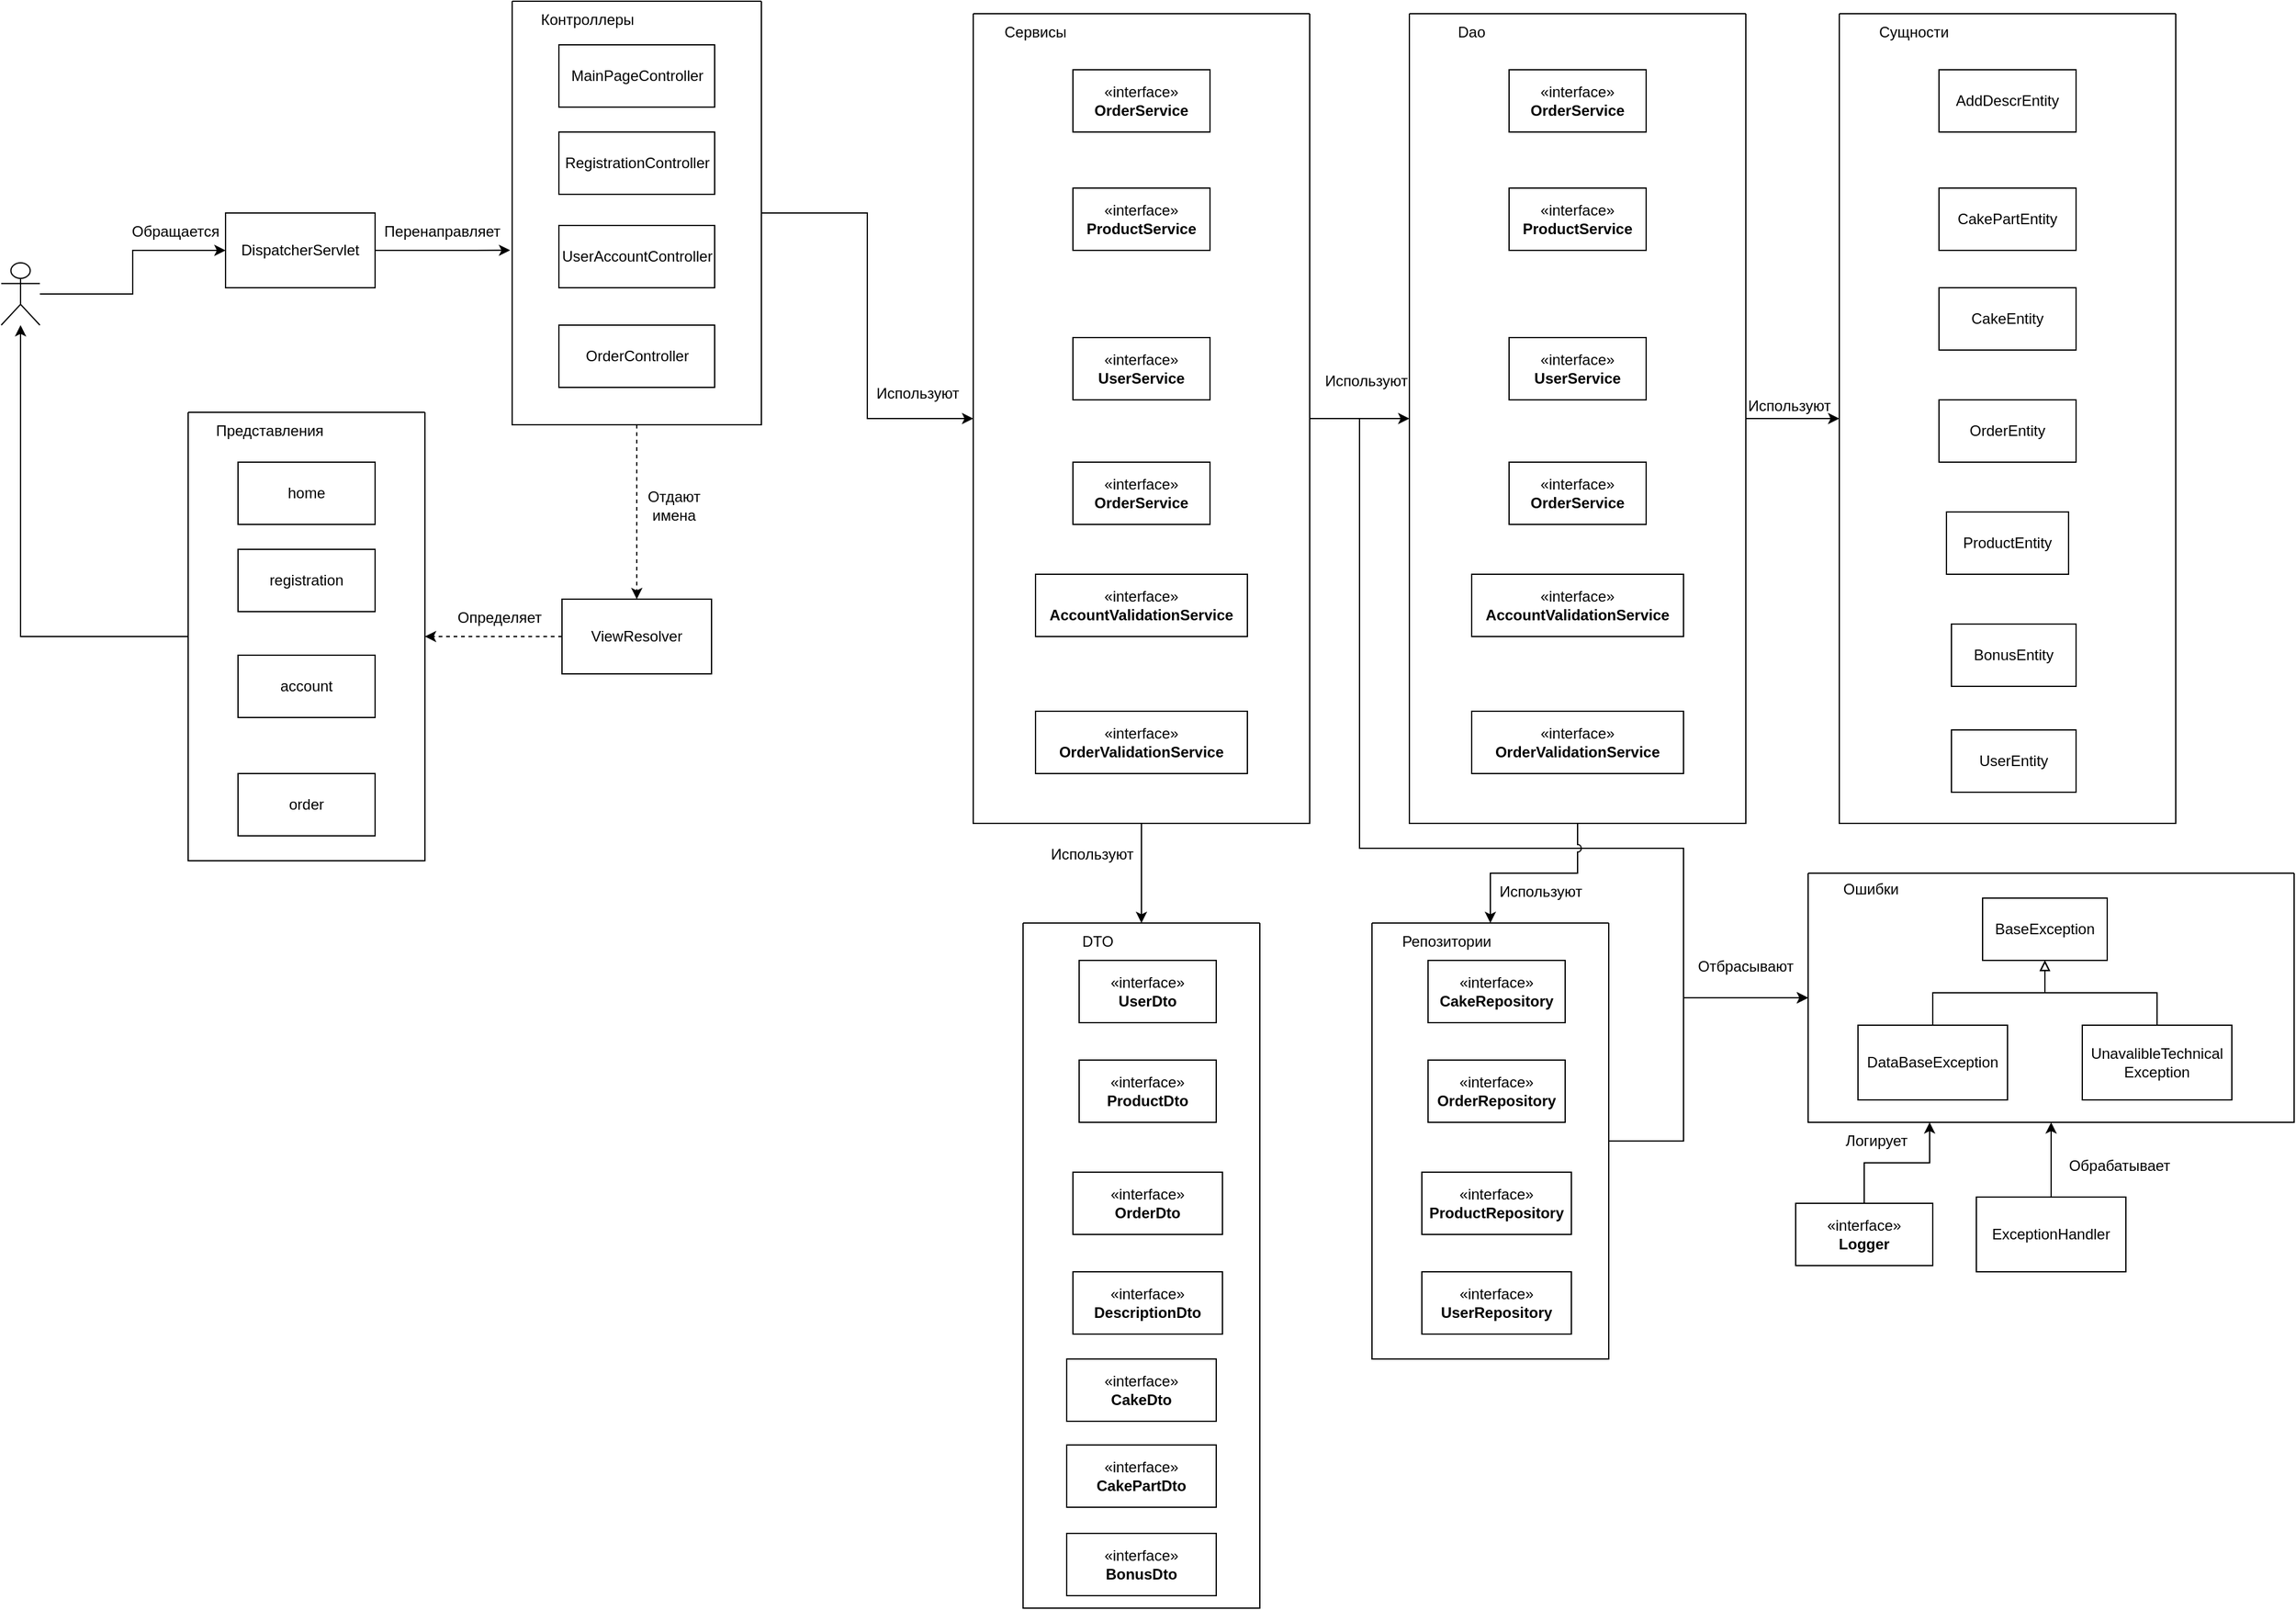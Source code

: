 <mxfile version="21.1.8" type="device">
  <diagram id="FrJY5ePhACFEH0E0yAww" name="Страница 1">
    <mxGraphModel dx="1434" dy="756" grid="1" gridSize="10" guides="1" tooltips="1" connect="1" arrows="1" fold="1" page="1" pageScale="1" pageWidth="827" pageHeight="1169" math="0" shadow="0">
      <root>
        <mxCell id="0" />
        <mxCell id="1" parent="0" />
        <mxCell id="nTTlJRHmubviOf54LsZv-21" style="edgeStyle=orthogonalEdgeStyle;rounded=0;orthogonalLoop=1;jettySize=auto;html=1;entryX=0;entryY=0.5;entryDx=0;entryDy=0;" edge="1" parent="1" source="-BYBEjxCW-A5tZAeEb4K-25" target="nTTlJRHmubviOf54LsZv-18">
          <mxGeometry relative="1" as="geometry" />
        </mxCell>
        <mxCell id="-BYBEjxCW-A5tZAeEb4K-25" value="" style="shape=umlActor;verticalLabelPosition=bottom;verticalAlign=top;html=1;" parent="1" vertex="1">
          <mxGeometry x="30" y="220" width="31" height="50" as="geometry" />
        </mxCell>
        <mxCell id="nTTlJRHmubviOf54LsZv-16" style="edgeStyle=orthogonalEdgeStyle;rounded=0;orthogonalLoop=1;jettySize=auto;html=1;exitX=0;exitY=0.5;exitDx=0;exitDy=0;" edge="1" parent="1" source="nTTlJRHmubviOf54LsZv-9" target="-BYBEjxCW-A5tZAeEb4K-25">
          <mxGeometry relative="1" as="geometry" />
        </mxCell>
        <mxCell id="nTTlJRHmubviOf54LsZv-9" value="" style="swimlane;startSize=0;" vertex="1" parent="1">
          <mxGeometry x="180" y="340" width="190" height="360" as="geometry" />
        </mxCell>
        <mxCell id="nTTlJRHmubviOf54LsZv-10" value="Представления" style="text;html=1;align=center;verticalAlign=middle;resizable=0;points=[];autosize=1;strokeColor=none;fillColor=none;" vertex="1" parent="nTTlJRHmubviOf54LsZv-9">
          <mxGeometry x="10" width="110" height="30" as="geometry" />
        </mxCell>
        <mxCell id="nTTlJRHmubviOf54LsZv-5" value="home" style="html=1;whiteSpace=wrap;" vertex="1" parent="nTTlJRHmubviOf54LsZv-9">
          <mxGeometry x="40" y="40" width="110" height="50" as="geometry" />
        </mxCell>
        <mxCell id="nTTlJRHmubviOf54LsZv-6" value="registration" style="html=1;whiteSpace=wrap;" vertex="1" parent="nTTlJRHmubviOf54LsZv-9">
          <mxGeometry x="40" y="110" width="110" height="50" as="geometry" />
        </mxCell>
        <mxCell id="nTTlJRHmubviOf54LsZv-4" value="account" style="html=1;whiteSpace=wrap;" vertex="1" parent="nTTlJRHmubviOf54LsZv-9">
          <mxGeometry x="40" y="195" width="110" height="50" as="geometry" />
        </mxCell>
        <mxCell id="nTTlJRHmubviOf54LsZv-7" value="order" style="html=1;whiteSpace=wrap;" vertex="1" parent="nTTlJRHmubviOf54LsZv-9">
          <mxGeometry x="40" y="290" width="110" height="50" as="geometry" />
        </mxCell>
        <mxCell id="nTTlJRHmubviOf54LsZv-12" style="edgeStyle=orthogonalEdgeStyle;rounded=0;orthogonalLoop=1;jettySize=auto;html=1;exitX=0;exitY=0.5;exitDx=0;exitDy=0;entryX=1;entryY=0.5;entryDx=0;entryDy=0;dashed=1;" edge="1" parent="1" source="nTTlJRHmubviOf54LsZv-11" target="nTTlJRHmubviOf54LsZv-9">
          <mxGeometry relative="1" as="geometry">
            <Array as="points">
              <mxPoint x="410" y="520" />
              <mxPoint x="410" y="520" />
            </Array>
          </mxGeometry>
        </mxCell>
        <mxCell id="nTTlJRHmubviOf54LsZv-11" value="ViewResolver" style="rounded=0;whiteSpace=wrap;html=1;" vertex="1" parent="1">
          <mxGeometry x="480" y="490" width="120" height="60" as="geometry" />
        </mxCell>
        <mxCell id="nTTlJRHmubviOf54LsZv-13" value="Определяет" style="text;html=1;strokeColor=none;fillColor=none;align=center;verticalAlign=middle;whiteSpace=wrap;rounded=0;" vertex="1" parent="1">
          <mxGeometry x="400" y="490" width="60" height="30" as="geometry" />
        </mxCell>
        <mxCell id="nTTlJRHmubviOf54LsZv-32" style="edgeStyle=orthogonalEdgeStyle;rounded=0;orthogonalLoop=1;jettySize=auto;html=1;exitX=1;exitY=0.5;exitDx=0;exitDy=0;entryX=-0.008;entryY=0.588;entryDx=0;entryDy=0;entryPerimeter=0;" edge="1" parent="1" source="nTTlJRHmubviOf54LsZv-18" target="nTTlJRHmubviOf54LsZv-25">
          <mxGeometry relative="1" as="geometry" />
        </mxCell>
        <mxCell id="nTTlJRHmubviOf54LsZv-18" value="DispatcherServlet" style="rounded=0;whiteSpace=wrap;html=1;" vertex="1" parent="1">
          <mxGeometry x="210" y="180" width="120" height="60" as="geometry" />
        </mxCell>
        <mxCell id="nTTlJRHmubviOf54LsZv-22" value="Обращается" style="text;html=1;strokeColor=none;fillColor=none;align=center;verticalAlign=middle;whiteSpace=wrap;rounded=0;" vertex="1" parent="1">
          <mxGeometry x="140" y="180" width="60" height="30" as="geometry" />
        </mxCell>
        <mxCell id="nTTlJRHmubviOf54LsZv-110" style="edgeStyle=orthogonalEdgeStyle;rounded=0;orthogonalLoop=1;jettySize=auto;html=1;exitX=0.5;exitY=1;exitDx=0;exitDy=0;entryX=0.5;entryY=0;entryDx=0;entryDy=0;dashed=1;" edge="1" parent="1" source="nTTlJRHmubviOf54LsZv-25" target="nTTlJRHmubviOf54LsZv-11">
          <mxGeometry relative="1" as="geometry" />
        </mxCell>
        <mxCell id="nTTlJRHmubviOf54LsZv-162" style="edgeStyle=orthogonalEdgeStyle;rounded=0;orthogonalLoop=1;jettySize=auto;html=1;exitX=1;exitY=0.5;exitDx=0;exitDy=0;entryX=0;entryY=0.5;entryDx=0;entryDy=0;" edge="1" parent="1" source="nTTlJRHmubviOf54LsZv-25" target="nTTlJRHmubviOf54LsZv-34">
          <mxGeometry relative="1" as="geometry" />
        </mxCell>
        <mxCell id="nTTlJRHmubviOf54LsZv-25" value="" style="swimlane;startSize=0;" vertex="1" parent="1">
          <mxGeometry x="440" y="10" width="200" height="340" as="geometry" />
        </mxCell>
        <mxCell id="nTTlJRHmubviOf54LsZv-27" value="Контроллеры" style="text;html=1;align=center;verticalAlign=middle;resizable=0;points=[];autosize=1;strokeColor=none;fillColor=none;" vertex="1" parent="nTTlJRHmubviOf54LsZv-25">
          <mxGeometry x="10" width="100" height="30" as="geometry" />
        </mxCell>
        <mxCell id="nTTlJRHmubviOf54LsZv-28" value="MainPageController" style="html=1;whiteSpace=wrap;" vertex="1" parent="nTTlJRHmubviOf54LsZv-25">
          <mxGeometry x="37.5" y="35" width="125" height="50" as="geometry" />
        </mxCell>
        <mxCell id="nTTlJRHmubviOf54LsZv-29" value="RegistrationController" style="html=1;whiteSpace=wrap;" vertex="1" parent="nTTlJRHmubviOf54LsZv-25">
          <mxGeometry x="37.5" y="105" width="125" height="50" as="geometry" />
        </mxCell>
        <mxCell id="nTTlJRHmubviOf54LsZv-30" value="UserAccountController" style="html=1;whiteSpace=wrap;" vertex="1" parent="nTTlJRHmubviOf54LsZv-25">
          <mxGeometry x="37.5" y="180" width="125" height="50" as="geometry" />
        </mxCell>
        <mxCell id="nTTlJRHmubviOf54LsZv-31" value="OrderController" style="html=1;whiteSpace=wrap;" vertex="1" parent="nTTlJRHmubviOf54LsZv-25">
          <mxGeometry x="37.5" y="260" width="125" height="50" as="geometry" />
        </mxCell>
        <mxCell id="nTTlJRHmubviOf54LsZv-33" value="Перенаправляет" style="text;html=1;strokeColor=none;fillColor=none;align=center;verticalAlign=middle;whiteSpace=wrap;rounded=0;" vertex="1" parent="1">
          <mxGeometry x="354" y="180" width="60" height="30" as="geometry" />
        </mxCell>
        <mxCell id="nTTlJRHmubviOf54LsZv-164" style="edgeStyle=orthogonalEdgeStyle;rounded=0;orthogonalLoop=1;jettySize=auto;html=1;exitX=1;exitY=0.5;exitDx=0;exitDy=0;entryX=0;entryY=0.5;entryDx=0;entryDy=0;" edge="1" parent="1" source="nTTlJRHmubviOf54LsZv-34" target="nTTlJRHmubviOf54LsZv-99">
          <mxGeometry relative="1" as="geometry" />
        </mxCell>
        <mxCell id="nTTlJRHmubviOf54LsZv-170" style="edgeStyle=orthogonalEdgeStyle;rounded=0;orthogonalLoop=1;jettySize=auto;html=1;exitX=1;exitY=0.5;exitDx=0;exitDy=0;entryX=0;entryY=0.5;entryDx=0;entryDy=0;" edge="1" parent="1" source="nTTlJRHmubviOf54LsZv-34" target="nTTlJRHmubviOf54LsZv-145">
          <mxGeometry relative="1" as="geometry">
            <Array as="points">
              <mxPoint x="1120" y="345" />
              <mxPoint x="1120" y="690" />
              <mxPoint x="1380" y="690" />
              <mxPoint x="1380" y="810" />
            </Array>
          </mxGeometry>
        </mxCell>
        <mxCell id="nTTlJRHmubviOf54LsZv-174" style="edgeStyle=orthogonalEdgeStyle;rounded=0;orthogonalLoop=1;jettySize=auto;html=1;exitX=0.5;exitY=1;exitDx=0;exitDy=0;entryX=0.5;entryY=0;entryDx=0;entryDy=0;" edge="1" parent="1" source="nTTlJRHmubviOf54LsZv-34" target="nTTlJRHmubviOf54LsZv-55">
          <mxGeometry relative="1" as="geometry" />
        </mxCell>
        <mxCell id="nTTlJRHmubviOf54LsZv-34" value="" style="swimlane;startSize=0;" vertex="1" parent="1">
          <mxGeometry x="810" y="20" width="270" height="650" as="geometry" />
        </mxCell>
        <mxCell id="nTTlJRHmubviOf54LsZv-37" value="Сервисы" style="text;html=1;strokeColor=none;fillColor=none;align=center;verticalAlign=middle;whiteSpace=wrap;rounded=0;" vertex="1" parent="nTTlJRHmubviOf54LsZv-34">
          <mxGeometry x="20" width="60" height="30" as="geometry" />
        </mxCell>
        <mxCell id="nTTlJRHmubviOf54LsZv-39" value="«interface»&lt;br&gt;&lt;b&gt;OrderService&lt;/b&gt;" style="html=1;whiteSpace=wrap;" vertex="1" parent="nTTlJRHmubviOf54LsZv-34">
          <mxGeometry x="80" y="45" width="110" height="50" as="geometry" />
        </mxCell>
        <mxCell id="nTTlJRHmubviOf54LsZv-40" value="«interface»&lt;br&gt;&lt;b&gt;ProductService&lt;/b&gt;" style="html=1;whiteSpace=wrap;" vertex="1" parent="nTTlJRHmubviOf54LsZv-34">
          <mxGeometry x="80" y="140" width="110" height="50" as="geometry" />
        </mxCell>
        <mxCell id="nTTlJRHmubviOf54LsZv-43" value="«interface»&lt;br&gt;&lt;b&gt;UserService&lt;/b&gt;" style="html=1;whiteSpace=wrap;" vertex="1" parent="nTTlJRHmubviOf54LsZv-34">
          <mxGeometry x="80" y="260" width="110" height="50" as="geometry" />
        </mxCell>
        <mxCell id="nTTlJRHmubviOf54LsZv-44" value="«interface»&lt;br&gt;&lt;b&gt;AccountValidationService&lt;/b&gt;" style="html=1;whiteSpace=wrap;" vertex="1" parent="nTTlJRHmubviOf54LsZv-34">
          <mxGeometry x="50" y="450" width="170" height="50" as="geometry" />
        </mxCell>
        <mxCell id="nTTlJRHmubviOf54LsZv-45" value="«interface»&lt;br&gt;&lt;b&gt;OrderService&lt;/b&gt;" style="html=1;whiteSpace=wrap;" vertex="1" parent="nTTlJRHmubviOf54LsZv-34">
          <mxGeometry x="80" y="360" width="110" height="50" as="geometry" />
        </mxCell>
        <mxCell id="nTTlJRHmubviOf54LsZv-46" value="«interface»&lt;br&gt;&lt;b&gt;OrderValidationService&lt;/b&gt;" style="html=1;whiteSpace=wrap;" vertex="1" parent="nTTlJRHmubviOf54LsZv-34">
          <mxGeometry x="50" y="560" width="170" height="50" as="geometry" />
        </mxCell>
        <mxCell id="nTTlJRHmubviOf54LsZv-90" value="" style="swimlane;startSize=0;" vertex="1" parent="1">
          <mxGeometry x="1505" y="20" width="270" height="650" as="geometry" />
        </mxCell>
        <mxCell id="nTTlJRHmubviOf54LsZv-91" value="Сущности" style="text;html=1;strokeColor=none;fillColor=none;align=center;verticalAlign=middle;whiteSpace=wrap;rounded=0;" vertex="1" parent="nTTlJRHmubviOf54LsZv-90">
          <mxGeometry x="30" width="60" height="30" as="geometry" />
        </mxCell>
        <mxCell id="nTTlJRHmubviOf54LsZv-92" value="AddDescrEntity" style="html=1;whiteSpace=wrap;" vertex="1" parent="nTTlJRHmubviOf54LsZv-90">
          <mxGeometry x="80" y="45" width="110" height="50" as="geometry" />
        </mxCell>
        <mxCell id="nTTlJRHmubviOf54LsZv-93" value="CakePartEntity" style="html=1;whiteSpace=wrap;" vertex="1" parent="nTTlJRHmubviOf54LsZv-90">
          <mxGeometry x="80" y="140" width="110" height="50" as="geometry" />
        </mxCell>
        <mxCell id="nTTlJRHmubviOf54LsZv-94" value="CakeEntity" style="html=1;whiteSpace=wrap;" vertex="1" parent="nTTlJRHmubviOf54LsZv-90">
          <mxGeometry x="80" y="220" width="110" height="50" as="geometry" />
        </mxCell>
        <mxCell id="nTTlJRHmubviOf54LsZv-95" value="ProductEntity" style="html=1;whiteSpace=wrap;" vertex="1" parent="nTTlJRHmubviOf54LsZv-90">
          <mxGeometry x="86" y="400" width="98" height="50" as="geometry" />
        </mxCell>
        <mxCell id="nTTlJRHmubviOf54LsZv-96" value="OrderEntity" style="html=1;whiteSpace=wrap;" vertex="1" parent="nTTlJRHmubviOf54LsZv-90">
          <mxGeometry x="80" y="310" width="110" height="50" as="geometry" />
        </mxCell>
        <mxCell id="nTTlJRHmubviOf54LsZv-97" value="BonusEntity" style="html=1;whiteSpace=wrap;" vertex="1" parent="nTTlJRHmubviOf54LsZv-90">
          <mxGeometry x="90" y="490" width="100" height="50" as="geometry" />
        </mxCell>
        <mxCell id="nTTlJRHmubviOf54LsZv-98" value="UserEntity" style="html=1;whiteSpace=wrap;" vertex="1" parent="nTTlJRHmubviOf54LsZv-90">
          <mxGeometry x="90" y="575" width="100" height="50" as="geometry" />
        </mxCell>
        <mxCell id="nTTlJRHmubviOf54LsZv-166" style="edgeStyle=orthogonalEdgeStyle;rounded=0;orthogonalLoop=1;jettySize=auto;html=1;exitX=1;exitY=0.5;exitDx=0;exitDy=0;entryX=0;entryY=0.5;entryDx=0;entryDy=0;" edge="1" parent="1" source="nTTlJRHmubviOf54LsZv-99" target="nTTlJRHmubviOf54LsZv-90">
          <mxGeometry relative="1" as="geometry" />
        </mxCell>
        <mxCell id="nTTlJRHmubviOf54LsZv-178" style="edgeStyle=orthogonalEdgeStyle;rounded=0;orthogonalLoop=1;jettySize=auto;html=1;exitX=0.5;exitY=1;exitDx=0;exitDy=0;entryX=0.5;entryY=0;entryDx=0;entryDy=0;jumpStyle=arc;" edge="1" parent="1" source="nTTlJRHmubviOf54LsZv-99" target="nTTlJRHmubviOf54LsZv-136">
          <mxGeometry relative="1" as="geometry" />
        </mxCell>
        <mxCell id="nTTlJRHmubviOf54LsZv-99" value="" style="swimlane;startSize=0;" vertex="1" parent="1">
          <mxGeometry x="1160" y="20" width="270" height="650" as="geometry" />
        </mxCell>
        <mxCell id="nTTlJRHmubviOf54LsZv-100" value="Dao" style="text;html=1;strokeColor=none;fillColor=none;align=center;verticalAlign=middle;whiteSpace=wrap;rounded=0;" vertex="1" parent="nTTlJRHmubviOf54LsZv-99">
          <mxGeometry x="20" width="60" height="30" as="geometry" />
        </mxCell>
        <mxCell id="nTTlJRHmubviOf54LsZv-101" value="«interface»&lt;br&gt;&lt;b&gt;OrderService&lt;/b&gt;" style="html=1;whiteSpace=wrap;" vertex="1" parent="nTTlJRHmubviOf54LsZv-99">
          <mxGeometry x="80" y="45" width="110" height="50" as="geometry" />
        </mxCell>
        <mxCell id="nTTlJRHmubviOf54LsZv-102" value="«interface»&lt;br&gt;&lt;b&gt;ProductService&lt;/b&gt;" style="html=1;whiteSpace=wrap;" vertex="1" parent="nTTlJRHmubviOf54LsZv-99">
          <mxGeometry x="80" y="140" width="110" height="50" as="geometry" />
        </mxCell>
        <mxCell id="nTTlJRHmubviOf54LsZv-103" value="«interface»&lt;br&gt;&lt;b&gt;UserService&lt;/b&gt;" style="html=1;whiteSpace=wrap;" vertex="1" parent="nTTlJRHmubviOf54LsZv-99">
          <mxGeometry x="80" y="260" width="110" height="50" as="geometry" />
        </mxCell>
        <mxCell id="nTTlJRHmubviOf54LsZv-104" value="«interface»&lt;br&gt;&lt;b&gt;AccountValidationService&lt;/b&gt;" style="html=1;whiteSpace=wrap;" vertex="1" parent="nTTlJRHmubviOf54LsZv-99">
          <mxGeometry x="50" y="450" width="170" height="50" as="geometry" />
        </mxCell>
        <mxCell id="nTTlJRHmubviOf54LsZv-105" value="«interface»&lt;br&gt;&lt;b&gt;OrderService&lt;/b&gt;" style="html=1;whiteSpace=wrap;" vertex="1" parent="nTTlJRHmubviOf54LsZv-99">
          <mxGeometry x="80" y="360" width="110" height="50" as="geometry" />
        </mxCell>
        <mxCell id="nTTlJRHmubviOf54LsZv-106" value="«interface»&lt;br&gt;&lt;b&gt;OrderValidationService&lt;/b&gt;" style="html=1;whiteSpace=wrap;" vertex="1" parent="nTTlJRHmubviOf54LsZv-99">
          <mxGeometry x="50" y="560" width="170" height="50" as="geometry" />
        </mxCell>
        <mxCell id="nTTlJRHmubviOf54LsZv-55" value="" style="swimlane;startSize=0;" vertex="1" parent="1">
          <mxGeometry x="850" y="750" width="190" height="550" as="geometry" />
        </mxCell>
        <mxCell id="nTTlJRHmubviOf54LsZv-56" value="DTO" style="text;html=1;strokeColor=none;fillColor=none;align=center;verticalAlign=middle;whiteSpace=wrap;rounded=0;" vertex="1" parent="nTTlJRHmubviOf54LsZv-55">
          <mxGeometry x="30" width="60" height="30" as="geometry" />
        </mxCell>
        <mxCell id="nTTlJRHmubviOf54LsZv-57" value="«interface»&lt;br&gt;&lt;b&gt;UserDto&lt;/b&gt;" style="html=1;whiteSpace=wrap;" vertex="1" parent="nTTlJRHmubviOf54LsZv-55">
          <mxGeometry x="45" y="30" width="110" height="50" as="geometry" />
        </mxCell>
        <mxCell id="nTTlJRHmubviOf54LsZv-107" value="«interface»&lt;br&gt;&lt;b&gt;ProductDto&lt;/b&gt;" style="html=1;whiteSpace=wrap;" vertex="1" parent="nTTlJRHmubviOf54LsZv-55">
          <mxGeometry x="45" y="110" width="110" height="50" as="geometry" />
        </mxCell>
        <mxCell id="nTTlJRHmubviOf54LsZv-108" value="«interface»&lt;br&gt;&lt;b&gt;OrderDto&lt;/b&gt;" style="html=1;whiteSpace=wrap;" vertex="1" parent="nTTlJRHmubviOf54LsZv-55">
          <mxGeometry x="40" y="200" width="120" height="50" as="geometry" />
        </mxCell>
        <mxCell id="nTTlJRHmubviOf54LsZv-109" value="«interface»&lt;br&gt;&lt;b&gt;DescriptionDto&lt;/b&gt;" style="html=1;whiteSpace=wrap;" vertex="1" parent="nTTlJRHmubviOf54LsZv-55">
          <mxGeometry x="40" y="280" width="120" height="50" as="geometry" />
        </mxCell>
        <mxCell id="nTTlJRHmubviOf54LsZv-142" value="«interface»&lt;br&gt;&lt;b&gt;CakeDto&lt;/b&gt;" style="html=1;whiteSpace=wrap;" vertex="1" parent="nTTlJRHmubviOf54LsZv-55">
          <mxGeometry x="35" y="350" width="120" height="50" as="geometry" />
        </mxCell>
        <mxCell id="nTTlJRHmubviOf54LsZv-143" value="«interface»&lt;br&gt;&lt;b&gt;CakePartDto&lt;/b&gt;" style="html=1;whiteSpace=wrap;" vertex="1" parent="nTTlJRHmubviOf54LsZv-55">
          <mxGeometry x="35" y="419" width="120" height="50" as="geometry" />
        </mxCell>
        <mxCell id="nTTlJRHmubviOf54LsZv-144" value="«interface»&lt;br&gt;&lt;b&gt;BonusDto&lt;/b&gt;" style="html=1;whiteSpace=wrap;" vertex="1" parent="nTTlJRHmubviOf54LsZv-55">
          <mxGeometry x="35" y="490" width="120" height="50" as="geometry" />
        </mxCell>
        <mxCell id="nTTlJRHmubviOf54LsZv-111" value="Отдают имена" style="text;html=1;strokeColor=none;fillColor=none;align=center;verticalAlign=middle;whiteSpace=wrap;rounded=0;" vertex="1" parent="1">
          <mxGeometry x="540" y="400" width="60" height="30" as="geometry" />
        </mxCell>
        <mxCell id="nTTlJRHmubviOf54LsZv-169" style="edgeStyle=orthogonalEdgeStyle;rounded=0;orthogonalLoop=1;jettySize=auto;html=1;exitX=1;exitY=0.5;exitDx=0;exitDy=0;entryX=0;entryY=0.5;entryDx=0;entryDy=0;" edge="1" parent="1" source="nTTlJRHmubviOf54LsZv-136" target="nTTlJRHmubviOf54LsZv-145">
          <mxGeometry relative="1" as="geometry">
            <Array as="points">
              <mxPoint x="1380" y="925" />
              <mxPoint x="1380" y="810" />
            </Array>
          </mxGeometry>
        </mxCell>
        <mxCell id="nTTlJRHmubviOf54LsZv-136" value="" style="swimlane;startSize=0;" vertex="1" parent="1">
          <mxGeometry x="1130" y="750" width="190" height="350" as="geometry" />
        </mxCell>
        <mxCell id="nTTlJRHmubviOf54LsZv-137" value="Репозитории" style="text;html=1;strokeColor=none;fillColor=none;align=center;verticalAlign=middle;whiteSpace=wrap;rounded=0;" vertex="1" parent="nTTlJRHmubviOf54LsZv-136">
          <mxGeometry x="30" width="60" height="30" as="geometry" />
        </mxCell>
        <mxCell id="nTTlJRHmubviOf54LsZv-138" value="«interface»&lt;br&gt;&lt;b&gt;CakeRepository&lt;/b&gt;" style="html=1;whiteSpace=wrap;" vertex="1" parent="nTTlJRHmubviOf54LsZv-136">
          <mxGeometry x="45" y="30" width="110" height="50" as="geometry" />
        </mxCell>
        <mxCell id="nTTlJRHmubviOf54LsZv-139" value="«interface»&lt;br&gt;&lt;b&gt;OrderRepository&lt;/b&gt;" style="html=1;whiteSpace=wrap;" vertex="1" parent="nTTlJRHmubviOf54LsZv-136">
          <mxGeometry x="45" y="110" width="110" height="50" as="geometry" />
        </mxCell>
        <mxCell id="nTTlJRHmubviOf54LsZv-140" value="«interface»&lt;br&gt;&lt;b&gt;ProductRepository&lt;/b&gt;" style="html=1;whiteSpace=wrap;" vertex="1" parent="nTTlJRHmubviOf54LsZv-136">
          <mxGeometry x="40" y="200" width="120" height="50" as="geometry" />
        </mxCell>
        <mxCell id="nTTlJRHmubviOf54LsZv-141" value="«interface»&lt;br&gt;&lt;b&gt;UserRepository&lt;/b&gt;" style="html=1;whiteSpace=wrap;" vertex="1" parent="nTTlJRHmubviOf54LsZv-136">
          <mxGeometry x="40" y="280" width="120" height="50" as="geometry" />
        </mxCell>
        <mxCell id="nTTlJRHmubviOf54LsZv-145" value="" style="swimlane;startSize=0;" vertex="1" parent="1">
          <mxGeometry x="1480" y="710" width="390" height="200" as="geometry" />
        </mxCell>
        <mxCell id="nTTlJRHmubviOf54LsZv-148" value="BaseException" style="html=1;whiteSpace=wrap;" vertex="1" parent="nTTlJRHmubviOf54LsZv-145">
          <mxGeometry x="140" y="20" width="100" height="50" as="geometry" />
        </mxCell>
        <mxCell id="nTTlJRHmubviOf54LsZv-154" style="edgeStyle=orthogonalEdgeStyle;rounded=0;orthogonalLoop=1;jettySize=auto;html=1;exitX=0.5;exitY=0;exitDx=0;exitDy=0;entryX=0.5;entryY=1;entryDx=0;entryDy=0;endArrow=block;endFill=0;" edge="1" parent="nTTlJRHmubviOf54LsZv-145" source="nTTlJRHmubviOf54LsZv-149" target="nTTlJRHmubviOf54LsZv-148">
          <mxGeometry relative="1" as="geometry" />
        </mxCell>
        <mxCell id="nTTlJRHmubviOf54LsZv-149" value="DataBaseException" style="rounded=0;whiteSpace=wrap;html=1;" vertex="1" parent="nTTlJRHmubviOf54LsZv-145">
          <mxGeometry x="40" y="122" width="120" height="60" as="geometry" />
        </mxCell>
        <mxCell id="nTTlJRHmubviOf54LsZv-151" style="edgeStyle=orthogonalEdgeStyle;rounded=0;orthogonalLoop=1;jettySize=auto;html=1;entryX=0.5;entryY=1;entryDx=0;entryDy=0;endArrow=block;endFill=0;" edge="1" parent="nTTlJRHmubviOf54LsZv-145" source="nTTlJRHmubviOf54LsZv-150" target="nTTlJRHmubviOf54LsZv-148">
          <mxGeometry relative="1" as="geometry" />
        </mxCell>
        <mxCell id="nTTlJRHmubviOf54LsZv-150" value="UnavalibleTechnical&lt;br&gt;Exception" style="rounded=0;whiteSpace=wrap;html=1;" vertex="1" parent="nTTlJRHmubviOf54LsZv-145">
          <mxGeometry x="220" y="122" width="120" height="60" as="geometry" />
        </mxCell>
        <mxCell id="nTTlJRHmubviOf54LsZv-146" value="Ошибки" style="text;html=1;align=center;verticalAlign=middle;resizable=0;points=[];autosize=1;strokeColor=none;fillColor=none;" vertex="1" parent="1">
          <mxGeometry x="1495" y="708" width="70" height="30" as="geometry" />
        </mxCell>
        <mxCell id="nTTlJRHmubviOf54LsZv-156" style="edgeStyle=orthogonalEdgeStyle;rounded=0;orthogonalLoop=1;jettySize=auto;html=1;exitX=0.5;exitY=0;exitDx=0;exitDy=0;entryX=0.5;entryY=1;entryDx=0;entryDy=0;" edge="1" parent="1" source="nTTlJRHmubviOf54LsZv-155" target="nTTlJRHmubviOf54LsZv-145">
          <mxGeometry relative="1" as="geometry" />
        </mxCell>
        <mxCell id="nTTlJRHmubviOf54LsZv-155" value="ExceptionHandler" style="rounded=0;whiteSpace=wrap;html=1;" vertex="1" parent="1">
          <mxGeometry x="1615" y="970" width="120" height="60" as="geometry" />
        </mxCell>
        <mxCell id="nTTlJRHmubviOf54LsZv-157" value="Обрабатывает" style="text;html=1;strokeColor=none;fillColor=none;align=center;verticalAlign=middle;whiteSpace=wrap;rounded=0;" vertex="1" parent="1">
          <mxGeometry x="1680" y="930" width="100" height="30" as="geometry" />
        </mxCell>
        <mxCell id="nTTlJRHmubviOf54LsZv-160" style="edgeStyle=orthogonalEdgeStyle;rounded=0;orthogonalLoop=1;jettySize=auto;html=1;exitX=0.5;exitY=0;exitDx=0;exitDy=0;entryX=0.25;entryY=1;entryDx=0;entryDy=0;" edge="1" parent="1" source="nTTlJRHmubviOf54LsZv-159" target="nTTlJRHmubviOf54LsZv-145">
          <mxGeometry relative="1" as="geometry" />
        </mxCell>
        <mxCell id="nTTlJRHmubviOf54LsZv-159" value="«interface»&lt;br&gt;&lt;b&gt;Logger&lt;/b&gt;" style="html=1;whiteSpace=wrap;" vertex="1" parent="1">
          <mxGeometry x="1470" y="975" width="110" height="50" as="geometry" />
        </mxCell>
        <mxCell id="nTTlJRHmubviOf54LsZv-161" value="Логирует" style="text;html=1;strokeColor=none;fillColor=none;align=center;verticalAlign=middle;whiteSpace=wrap;rounded=0;" vertex="1" parent="1">
          <mxGeometry x="1505" y="910" width="60" height="30" as="geometry" />
        </mxCell>
        <mxCell id="nTTlJRHmubviOf54LsZv-163" value="Используют" style="text;html=1;align=center;verticalAlign=middle;resizable=0;points=[];autosize=1;strokeColor=none;fillColor=none;" vertex="1" parent="1">
          <mxGeometry x="720" y="310" width="90" height="30" as="geometry" />
        </mxCell>
        <mxCell id="nTTlJRHmubviOf54LsZv-165" value="Используют" style="text;html=1;align=center;verticalAlign=middle;resizable=0;points=[];autosize=1;strokeColor=none;fillColor=none;" vertex="1" parent="1">
          <mxGeometry x="1080" y="300" width="90" height="30" as="geometry" />
        </mxCell>
        <mxCell id="nTTlJRHmubviOf54LsZv-168" value="Используют" style="text;html=1;strokeColor=none;fillColor=none;align=center;verticalAlign=middle;whiteSpace=wrap;rounded=0;" vertex="1" parent="1">
          <mxGeometry x="1435" y="320" width="60" height="30" as="geometry" />
        </mxCell>
        <mxCell id="nTTlJRHmubviOf54LsZv-171" value="Отбрасывают" style="text;html=1;strokeColor=none;fillColor=none;align=center;verticalAlign=middle;whiteSpace=wrap;rounded=0;" vertex="1" parent="1">
          <mxGeometry x="1400" y="770" width="60" height="30" as="geometry" />
        </mxCell>
        <mxCell id="nTTlJRHmubviOf54LsZv-175" value="Используют" style="text;html=1;align=center;verticalAlign=middle;resizable=0;points=[];autosize=1;strokeColor=none;fillColor=none;" vertex="1" parent="1">
          <mxGeometry x="860" y="680" width="90" height="30" as="geometry" />
        </mxCell>
        <mxCell id="nTTlJRHmubviOf54LsZv-179" value="Используют" style="text;html=1;align=center;verticalAlign=middle;resizable=0;points=[];autosize=1;strokeColor=none;fillColor=none;" vertex="1" parent="1">
          <mxGeometry x="1220" y="710" width="90" height="30" as="geometry" />
        </mxCell>
      </root>
    </mxGraphModel>
  </diagram>
</mxfile>
